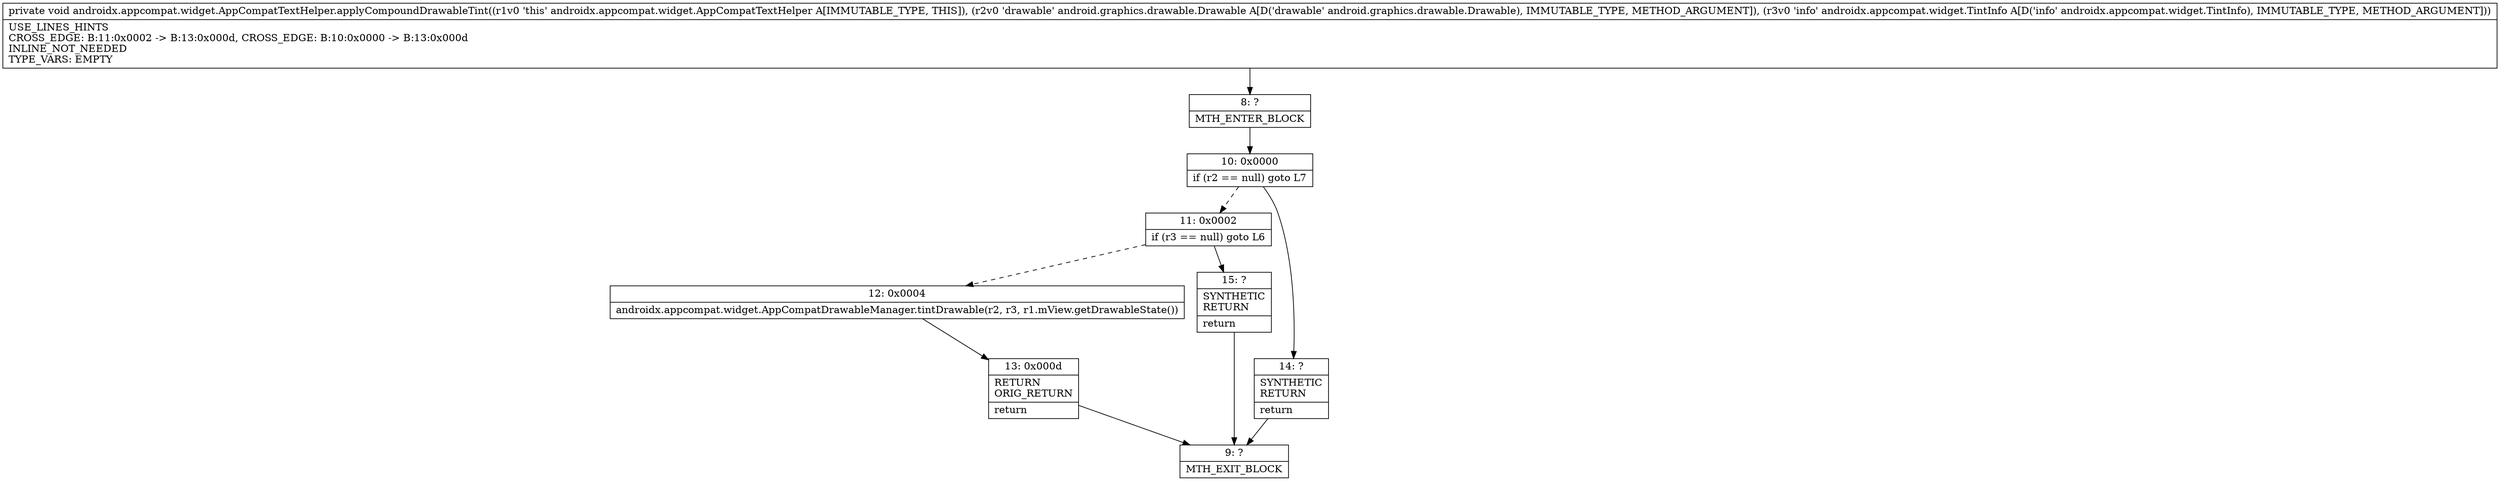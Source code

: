 digraph "CFG forandroidx.appcompat.widget.AppCompatTextHelper.applyCompoundDrawableTint(Landroid\/graphics\/drawable\/Drawable;Landroidx\/appcompat\/widget\/TintInfo;)V" {
Node_8 [shape=record,label="{8\:\ ?|MTH_ENTER_BLOCK\l}"];
Node_10 [shape=record,label="{10\:\ 0x0000|if (r2 == null) goto L7\l}"];
Node_11 [shape=record,label="{11\:\ 0x0002|if (r3 == null) goto L6\l}"];
Node_12 [shape=record,label="{12\:\ 0x0004|androidx.appcompat.widget.AppCompatDrawableManager.tintDrawable(r2, r3, r1.mView.getDrawableState())\l}"];
Node_13 [shape=record,label="{13\:\ 0x000d|RETURN\lORIG_RETURN\l|return\l}"];
Node_9 [shape=record,label="{9\:\ ?|MTH_EXIT_BLOCK\l}"];
Node_15 [shape=record,label="{15\:\ ?|SYNTHETIC\lRETURN\l|return\l}"];
Node_14 [shape=record,label="{14\:\ ?|SYNTHETIC\lRETURN\l|return\l}"];
MethodNode[shape=record,label="{private void androidx.appcompat.widget.AppCompatTextHelper.applyCompoundDrawableTint((r1v0 'this' androidx.appcompat.widget.AppCompatTextHelper A[IMMUTABLE_TYPE, THIS]), (r2v0 'drawable' android.graphics.drawable.Drawable A[D('drawable' android.graphics.drawable.Drawable), IMMUTABLE_TYPE, METHOD_ARGUMENT]), (r3v0 'info' androidx.appcompat.widget.TintInfo A[D('info' androidx.appcompat.widget.TintInfo), IMMUTABLE_TYPE, METHOD_ARGUMENT]))  | USE_LINES_HINTS\lCROSS_EDGE: B:11:0x0002 \-\> B:13:0x000d, CROSS_EDGE: B:10:0x0000 \-\> B:13:0x000d\lINLINE_NOT_NEEDED\lTYPE_VARS: EMPTY\l}"];
MethodNode -> Node_8;Node_8 -> Node_10;
Node_10 -> Node_11[style=dashed];
Node_10 -> Node_14;
Node_11 -> Node_12[style=dashed];
Node_11 -> Node_15;
Node_12 -> Node_13;
Node_13 -> Node_9;
Node_15 -> Node_9;
Node_14 -> Node_9;
}

